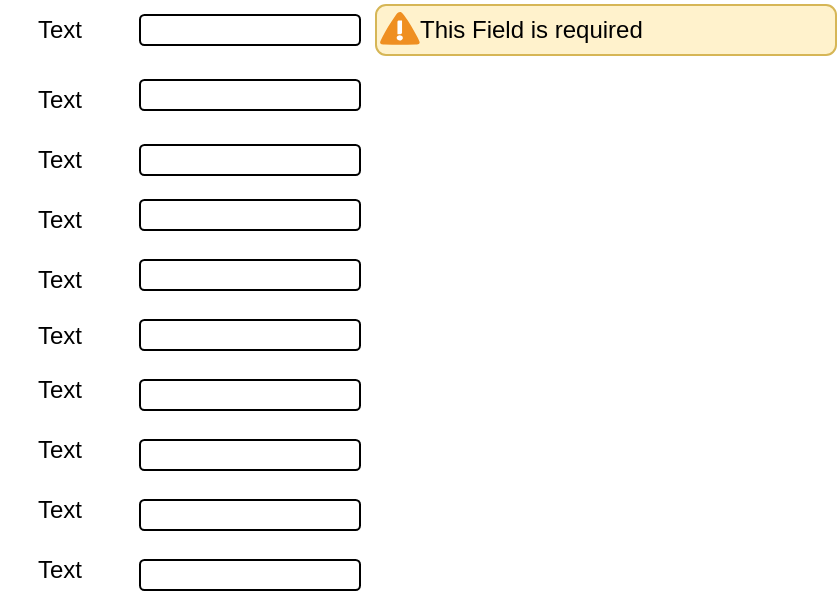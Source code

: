 <mxfile version="14.2.7" type="github">
  <diagram id="xhCaqf5FaArxFptGwSZM" name="Page-1">
    <mxGraphModel dx="782" dy="446" grid="1" gridSize="10" guides="1" tooltips="1" connect="1" arrows="1" fold="1" page="1" pageScale="1" pageWidth="827" pageHeight="1169" background="none" math="0" shadow="0">
      <root>
        <mxCell id="0" />
        <mxCell id="1" parent="0" />
        <mxCell id="TQLbrhSt6r9XaCd5zcp3-1" value="Text" style="text;html=1;strokeColor=none;fillColor=none;align=center;verticalAlign=middle;whiteSpace=wrap;rounded=1;" parent="1" vertex="1">
          <mxGeometry x="240" y="80" width="60" height="30" as="geometry" />
        </mxCell>
        <mxCell id="TQLbrhSt6r9XaCd5zcp3-2" value="Text" style="text;html=1;strokeColor=none;fillColor=none;align=center;verticalAlign=middle;whiteSpace=wrap;rounded=1;" parent="1" vertex="1">
          <mxGeometry x="240" y="120" width="60" height="20" as="geometry" />
        </mxCell>
        <mxCell id="TQLbrhSt6r9XaCd5zcp3-4" value="Text" style="text;html=1;strokeColor=none;fillColor=none;align=center;verticalAlign=middle;whiteSpace=wrap;rounded=1;" parent="1" vertex="1">
          <mxGeometry x="240" y="150" width="60" height="20" as="geometry" />
        </mxCell>
        <mxCell id="zXQB7tVFWBWooae36YqB-4" value="" style="whiteSpace=wrap;html=1;rounded=1;" vertex="1" parent="1">
          <mxGeometry x="310" y="87.5" width="110" height="15" as="geometry" />
        </mxCell>
        <mxCell id="zXQB7tVFWBWooae36YqB-5" value="" style="whiteSpace=wrap;html=1;rounded=1;" vertex="1" parent="1">
          <mxGeometry x="310" y="120" width="110" height="15" as="geometry" />
        </mxCell>
        <mxCell id="zXQB7tVFWBWooae36YqB-6" value="" style="whiteSpace=wrap;html=1;rounded=1;" vertex="1" parent="1">
          <mxGeometry x="310" y="152.5" width="110" height="15" as="geometry" />
        </mxCell>
        <mxCell id="zXQB7tVFWBWooae36YqB-7" value="" style="whiteSpace=wrap;html=1;rounded=1;" vertex="1" parent="1">
          <mxGeometry x="310" y="180" width="110" height="15" as="geometry" />
        </mxCell>
        <mxCell id="zXQB7tVFWBWooae36YqB-8" value="" style="whiteSpace=wrap;html=1;rounded=1;" vertex="1" parent="1">
          <mxGeometry x="310" y="210" width="110" height="15" as="geometry" />
        </mxCell>
        <mxCell id="zXQB7tVFWBWooae36YqB-9" value="" style="whiteSpace=wrap;html=1;rounded=1;" vertex="1" parent="1">
          <mxGeometry x="310" y="240" width="110" height="15" as="geometry" />
        </mxCell>
        <mxCell id="zXQB7tVFWBWooae36YqB-10" value="" style="whiteSpace=wrap;html=1;rounded=1;" vertex="1" parent="1">
          <mxGeometry x="310" y="270" width="110" height="15" as="geometry" />
        </mxCell>
        <mxCell id="zXQB7tVFWBWooae36YqB-11" value="" style="whiteSpace=wrap;html=1;rounded=1;" vertex="1" parent="1">
          <mxGeometry x="310" y="300" width="110" height="15" as="geometry" />
        </mxCell>
        <mxCell id="zXQB7tVFWBWooae36YqB-12" value="" style="whiteSpace=wrap;html=1;rounded=1;" vertex="1" parent="1">
          <mxGeometry x="310" y="330" width="110" height="15" as="geometry" />
        </mxCell>
        <mxCell id="zXQB7tVFWBWooae36YqB-13" value="" style="whiteSpace=wrap;html=1;rounded=1;" vertex="1" parent="1">
          <mxGeometry x="310" y="360" width="110" height="15" as="geometry" />
        </mxCell>
        <mxCell id="zXQB7tVFWBWooae36YqB-14" value="Text" style="text;html=1;strokeColor=none;fillColor=none;align=center;verticalAlign=middle;whiteSpace=wrap;rounded=1;" vertex="1" parent="1">
          <mxGeometry x="240" y="180" width="60" height="20" as="geometry" />
        </mxCell>
        <mxCell id="zXQB7tVFWBWooae36YqB-15" value="Text" style="text;html=1;strokeColor=none;fillColor=none;align=center;verticalAlign=middle;whiteSpace=wrap;rounded=1;" vertex="1" parent="1">
          <mxGeometry x="240" y="210" width="60" height="20" as="geometry" />
        </mxCell>
        <mxCell id="zXQB7tVFWBWooae36YqB-16" value="Text" style="text;html=1;strokeColor=none;fillColor=none;align=center;verticalAlign=middle;whiteSpace=wrap;rounded=1;" vertex="1" parent="1">
          <mxGeometry x="240" y="237.5" width="60" height="20" as="geometry" />
        </mxCell>
        <mxCell id="zXQB7tVFWBWooae36YqB-17" value="Text" style="text;html=1;strokeColor=none;fillColor=none;align=center;verticalAlign=middle;whiteSpace=wrap;rounded=1;" vertex="1" parent="1">
          <mxGeometry x="240" y="265" width="60" height="20" as="geometry" />
        </mxCell>
        <mxCell id="zXQB7tVFWBWooae36YqB-18" value="Text" style="text;html=1;strokeColor=none;fillColor=none;align=center;verticalAlign=middle;whiteSpace=wrap;rounded=1;" vertex="1" parent="1">
          <mxGeometry x="240" y="295" width="60" height="20" as="geometry" />
        </mxCell>
        <mxCell id="zXQB7tVFWBWooae36YqB-19" value="Text" style="text;html=1;strokeColor=none;fillColor=none;align=center;verticalAlign=middle;whiteSpace=wrap;rounded=1;" vertex="1" parent="1">
          <mxGeometry x="240" y="325" width="60" height="20" as="geometry" />
        </mxCell>
        <mxCell id="zXQB7tVFWBWooae36YqB-20" value="Text" style="text;html=1;strokeColor=none;fillColor=none;align=center;verticalAlign=middle;whiteSpace=wrap;rounded=1;" vertex="1" parent="1">
          <mxGeometry x="240" y="355" width="60" height="20" as="geometry" />
        </mxCell>
        <mxCell id="zXQB7tVFWBWooae36YqB-31" value="&amp;nbsp; &amp;nbsp;This Field is required" style="html=1;shadow=0;dashed=0;shape=mxgraph.bootstrap.rrect;rSize=5;strokeColor=#d6b656;strokeWidth=1;fillColor=#fff2cc;whiteSpace=wrap;align=left;verticalAlign=middle;spacingLeft=10;" vertex="1" parent="1">
          <mxGeometry x="428" y="82.5" width="230" height="25" as="geometry" />
        </mxCell>
        <mxCell id="zXQB7tVFWBWooae36YqB-32" value="" style="shadow=0;dashed=0;html=1;strokeColor=none;fillColor=#4495D1;labelPosition=center;verticalLabelPosition=bottom;verticalAlign=top;align=center;outlineConnect=0;shape=mxgraph.veeam.2d.alert;rounded=1;" vertex="1" parent="1">
          <mxGeometry x="430" y="85.9" width="20" height="16.6" as="geometry" />
        </mxCell>
      </root>
    </mxGraphModel>
  </diagram>
</mxfile>
